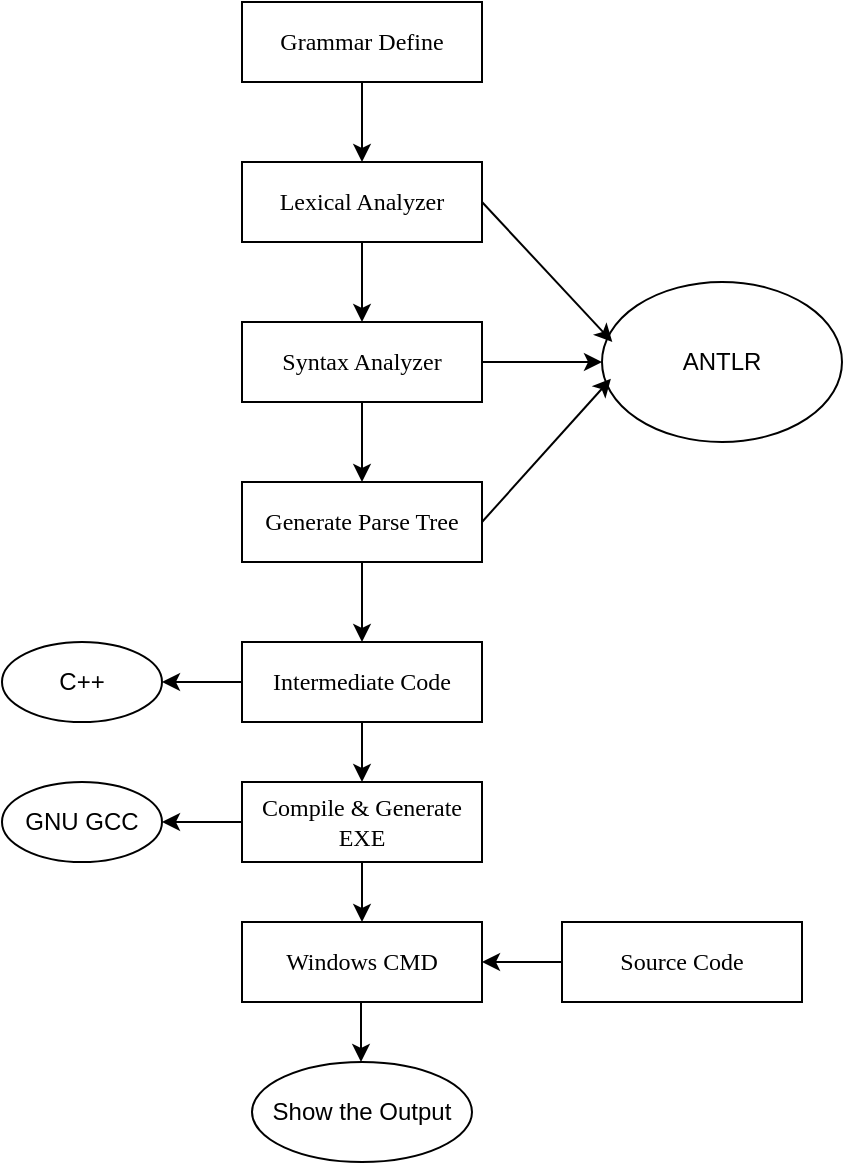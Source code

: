 <mxfile version="25.0.3">
  <diagram name="Page-1" id="m0fMUPYlpVz1hs8cZVTO">
    <mxGraphModel dx="804" dy="581" grid="1" gridSize="10" guides="1" tooltips="1" connect="1" arrows="1" fold="1" page="1" pageScale="1" pageWidth="827" pageHeight="1169" math="0" shadow="0">
      <root>
        <mxCell id="0" />
        <mxCell id="1" parent="0" />
        <mxCell id="lf5z8RkLvX4tId3275ju-1" value="&lt;font face=&quot;Times New Roman&quot;&gt;Grammar Define&lt;/font&gt;" style="rounded=0;whiteSpace=wrap;html=1;" parent="1" vertex="1">
          <mxGeometry x="140" y="20" width="120" height="40" as="geometry" />
        </mxCell>
        <mxCell id="lf5z8RkLvX4tId3275ju-3" value="&lt;font face=&quot;Times New Roman&quot;&gt;Lexical Analyzer&lt;/font&gt;" style="rounded=0;whiteSpace=wrap;html=1;" parent="1" vertex="1">
          <mxGeometry x="140" y="100" width="120" height="40" as="geometry" />
        </mxCell>
        <mxCell id="lf5z8RkLvX4tId3275ju-5" value="&lt;font face=&quot;Times New Roman&quot;&gt;Syntax Analyzer&lt;/font&gt;" style="rounded=0;whiteSpace=wrap;html=1;" parent="1" vertex="1">
          <mxGeometry x="140" y="180" width="120" height="40" as="geometry" />
        </mxCell>
        <mxCell id="lf5z8RkLvX4tId3275ju-6" value="&lt;font face=&quot;Times New Roman&quot;&gt;Generate Parse Tree&lt;/font&gt;" style="rounded=0;whiteSpace=wrap;html=1;" parent="1" vertex="1">
          <mxGeometry x="140" y="260" width="120" height="40" as="geometry" />
        </mxCell>
        <mxCell id="lf5z8RkLvX4tId3275ju-7" value="&lt;font face=&quot;Times New Roman&quot;&gt;Intermediate Code&lt;/font&gt;" style="rounded=0;whiteSpace=wrap;html=1;" parent="1" vertex="1">
          <mxGeometry x="140" y="340" width="120" height="40" as="geometry" />
        </mxCell>
        <mxCell id="lf5z8RkLvX4tId3275ju-8" value="&lt;font face=&quot;Times New Roman&quot;&gt;Compile &amp;amp; Generate EXE&lt;/font&gt;" style="rounded=0;whiteSpace=wrap;html=1;" parent="1" vertex="1">
          <mxGeometry x="140" y="410" width="120" height="40" as="geometry" />
        </mxCell>
        <mxCell id="lf5z8RkLvX4tId3275ju-11" value="C++" style="ellipse;whiteSpace=wrap;html=1;" parent="1" vertex="1">
          <mxGeometry x="20" y="340" width="80" height="40" as="geometry" />
        </mxCell>
        <mxCell id="lf5z8RkLvX4tId3275ju-12" value="" style="endArrow=classic;html=1;rounded=0;exitX=0.5;exitY=1;exitDx=0;exitDy=0;entryX=0.5;entryY=0;entryDx=0;entryDy=0;" parent="1" source="lf5z8RkLvX4tId3275ju-1" target="lf5z8RkLvX4tId3275ju-3" edge="1">
          <mxGeometry width="50" height="50" relative="1" as="geometry">
            <mxPoint x="390" y="140" as="sourcePoint" />
            <mxPoint x="440" y="90" as="targetPoint" />
          </mxGeometry>
        </mxCell>
        <mxCell id="lf5z8RkLvX4tId3275ju-13" value="" style="endArrow=classic;html=1;rounded=0;exitX=0.5;exitY=1;exitDx=0;exitDy=0;entryX=0.5;entryY=0;entryDx=0;entryDy=0;" parent="1" source="lf5z8RkLvX4tId3275ju-3" target="lf5z8RkLvX4tId3275ju-5" edge="1">
          <mxGeometry width="50" height="50" relative="1" as="geometry">
            <mxPoint x="400" y="150" as="sourcePoint" />
            <mxPoint x="450" y="100" as="targetPoint" />
          </mxGeometry>
        </mxCell>
        <mxCell id="lf5z8RkLvX4tId3275ju-14" value="" style="endArrow=classic;html=1;rounded=0;exitX=0.5;exitY=1;exitDx=0;exitDy=0;entryX=0.5;entryY=0;entryDx=0;entryDy=0;" parent="1" source="lf5z8RkLvX4tId3275ju-5" target="lf5z8RkLvX4tId3275ju-6" edge="1">
          <mxGeometry width="50" height="50" relative="1" as="geometry">
            <mxPoint x="410" y="160" as="sourcePoint" />
            <mxPoint x="460" y="110" as="targetPoint" />
          </mxGeometry>
        </mxCell>
        <mxCell id="lf5z8RkLvX4tId3275ju-15" value="" style="endArrow=classic;html=1;rounded=0;exitX=0.5;exitY=1;exitDx=0;exitDy=0;entryX=0.5;entryY=0;entryDx=0;entryDy=0;" parent="1" source="lf5z8RkLvX4tId3275ju-6" target="lf5z8RkLvX4tId3275ju-7" edge="1">
          <mxGeometry width="50" height="50" relative="1" as="geometry">
            <mxPoint x="420" y="170" as="sourcePoint" />
            <mxPoint x="470" y="120" as="targetPoint" />
          </mxGeometry>
        </mxCell>
        <mxCell id="lf5z8RkLvX4tId3275ju-16" value="" style="endArrow=classic;html=1;rounded=0;exitX=0.5;exitY=1;exitDx=0;exitDy=0;entryX=0.5;entryY=0;entryDx=0;entryDy=0;" parent="1" source="lf5z8RkLvX4tId3275ju-7" target="lf5z8RkLvX4tId3275ju-8" edge="1">
          <mxGeometry width="50" height="50" relative="1" as="geometry">
            <mxPoint x="430" y="180" as="sourcePoint" />
            <mxPoint x="480" y="130" as="targetPoint" />
          </mxGeometry>
        </mxCell>
        <mxCell id="lf5z8RkLvX4tId3275ju-20" value="" style="endArrow=classic;html=1;rounded=0;exitX=0;exitY=0.5;exitDx=0;exitDy=0;entryX=1;entryY=0.5;entryDx=0;entryDy=0;" parent="1" source="lf5z8RkLvX4tId3275ju-7" target="lf5z8RkLvX4tId3275ju-11" edge="1">
          <mxGeometry width="50" height="50" relative="1" as="geometry">
            <mxPoint x="470" y="220" as="sourcePoint" />
            <mxPoint x="520" y="170" as="targetPoint" />
          </mxGeometry>
        </mxCell>
        <mxCell id="lGijXbgGJEn-EGpJXO3o-1" value="ANTLR" style="ellipse;whiteSpace=wrap;html=1;" vertex="1" parent="1">
          <mxGeometry x="320" y="160" width="120" height="80" as="geometry" />
        </mxCell>
        <mxCell id="lGijXbgGJEn-EGpJXO3o-2" value="" style="endArrow=classic;html=1;rounded=0;exitX=1;exitY=0.5;exitDx=0;exitDy=0;entryX=0.043;entryY=0.375;entryDx=0;entryDy=0;entryPerimeter=0;" edge="1" parent="1" source="lf5z8RkLvX4tId3275ju-3" target="lGijXbgGJEn-EGpJXO3o-1">
          <mxGeometry width="50" height="50" relative="1" as="geometry">
            <mxPoint x="380" y="300" as="sourcePoint" />
            <mxPoint x="390" y="80" as="targetPoint" />
          </mxGeometry>
        </mxCell>
        <mxCell id="lGijXbgGJEn-EGpJXO3o-3" value="" style="endArrow=classic;html=1;rounded=0;exitX=1;exitY=0.5;exitDx=0;exitDy=0;entryX=0;entryY=0.5;entryDx=0;entryDy=0;" edge="1" parent="1" source="lf5z8RkLvX4tId3275ju-5" target="lGijXbgGJEn-EGpJXO3o-1">
          <mxGeometry width="50" height="50" relative="1" as="geometry">
            <mxPoint x="390" y="310" as="sourcePoint" />
            <mxPoint x="440" y="260" as="targetPoint" />
          </mxGeometry>
        </mxCell>
        <mxCell id="lGijXbgGJEn-EGpJXO3o-4" value="" style="endArrow=classic;html=1;rounded=0;exitX=1;exitY=0.5;exitDx=0;exitDy=0;entryX=0.037;entryY=0.605;entryDx=0;entryDy=0;entryPerimeter=0;" edge="1" parent="1" source="lf5z8RkLvX4tId3275ju-6" target="lGijXbgGJEn-EGpJXO3o-1">
          <mxGeometry width="50" height="50" relative="1" as="geometry">
            <mxPoint x="400" y="320" as="sourcePoint" />
            <mxPoint x="450" y="270" as="targetPoint" />
          </mxGeometry>
        </mxCell>
        <mxCell id="lGijXbgGJEn-EGpJXO3o-6" value="&lt;font face=&quot;Times New Roman&quot;&gt;Windows CMD&lt;/font&gt;" style="rounded=0;whiteSpace=wrap;html=1;" vertex="1" parent="1">
          <mxGeometry x="140" y="480" width="120" height="40" as="geometry" />
        </mxCell>
        <mxCell id="lGijXbgGJEn-EGpJXO3o-7" value="" style="endArrow=classic;html=1;rounded=0;entryX=0.5;entryY=0;entryDx=0;entryDy=0;exitX=0.5;exitY=1;exitDx=0;exitDy=0;" edge="1" parent="1" source="lf5z8RkLvX4tId3275ju-8" target="lGijXbgGJEn-EGpJXO3o-6">
          <mxGeometry width="50" height="50" relative="1" as="geometry">
            <mxPoint x="370" y="480" as="sourcePoint" />
            <mxPoint x="260" y="499" as="targetPoint" />
          </mxGeometry>
        </mxCell>
        <mxCell id="lGijXbgGJEn-EGpJXO3o-9" value="GNU GCC" style="ellipse;whiteSpace=wrap;html=1;" vertex="1" parent="1">
          <mxGeometry x="20" y="410" width="80" height="40" as="geometry" />
        </mxCell>
        <mxCell id="lGijXbgGJEn-EGpJXO3o-10" value="" style="endArrow=classic;html=1;rounded=0;exitX=0;exitY=0.5;exitDx=0;exitDy=0;entryX=1;entryY=0.5;entryDx=0;entryDy=0;" edge="1" parent="1" target="lGijXbgGJEn-EGpJXO3o-9">
          <mxGeometry width="50" height="50" relative="1" as="geometry">
            <mxPoint x="140" y="430" as="sourcePoint" />
            <mxPoint x="520" y="240" as="targetPoint" />
          </mxGeometry>
        </mxCell>
        <mxCell id="lGijXbgGJEn-EGpJXO3o-12" value="&lt;font face=&quot;Times New Roman&quot;&gt;Source Code&lt;/font&gt;" style="rounded=0;whiteSpace=wrap;html=1;" vertex="1" parent="1">
          <mxGeometry x="300" y="480" width="120" height="40" as="geometry" />
        </mxCell>
        <mxCell id="lGijXbgGJEn-EGpJXO3o-13" value="" style="endArrow=classic;html=1;rounded=0;exitX=0;exitY=0.5;exitDx=0;exitDy=0;entryX=1;entryY=0.5;entryDx=0;entryDy=0;" edge="1" parent="1" source="lGijXbgGJEn-EGpJXO3o-12" target="lGijXbgGJEn-EGpJXO3o-6">
          <mxGeometry width="50" height="50" relative="1" as="geometry">
            <mxPoint x="170" y="410" as="sourcePoint" />
            <mxPoint x="200" y="480" as="targetPoint" />
          </mxGeometry>
        </mxCell>
        <mxCell id="lGijXbgGJEn-EGpJXO3o-14" value="Show the Output" style="ellipse;whiteSpace=wrap;html=1;" vertex="1" parent="1">
          <mxGeometry x="145" y="550" width="110" height="50" as="geometry" />
        </mxCell>
        <mxCell id="lGijXbgGJEn-EGpJXO3o-15" value="" style="endArrow=classic;html=1;rounded=0;entryX=0.5;entryY=0;entryDx=0;entryDy=0;exitX=0.5;exitY=1;exitDx=0;exitDy=0;" edge="1" parent="1">
          <mxGeometry width="50" height="50" relative="1" as="geometry">
            <mxPoint x="199.5" y="520" as="sourcePoint" />
            <mxPoint x="199.5" y="550" as="targetPoint" />
          </mxGeometry>
        </mxCell>
      </root>
    </mxGraphModel>
  </diagram>
</mxfile>
